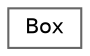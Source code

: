 digraph "Graphical Class Hierarchy"
{
 // LATEX_PDF_SIZE
  bgcolor="transparent";
  edge [fontname=Helvetica,fontsize=10,labelfontname=Helvetica,labelfontsize=10];
  node [fontname=Helvetica,fontsize=10,shape=box,height=0.2,width=0.4];
  rankdir="LR";
  Node0 [id="Node000000",label="Box",height=0.2,width=0.4,color="grey40", fillcolor="white", style="filled",URL="$class_box.html",tooltip="Represents a box object in the game."];
}
